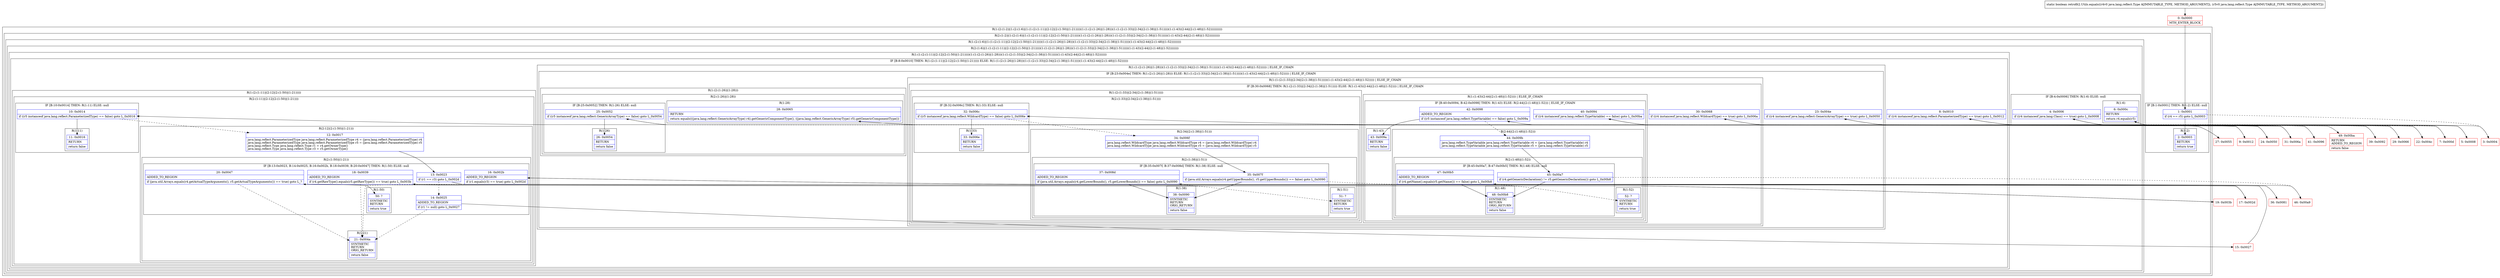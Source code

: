 digraph "CFG forretrofit2.Utils.equals(Ljava\/lang\/reflect\/Type;Ljava\/lang\/reflect\/Type;)Z" {
subgraph cluster_Region_53311596 {
label = "R(1:(2:(1:2)|(1:(2:(1:6)|(1:(1:(2:(1:11)|(2:12|(2:(1:50)|(1:21)))))(1:(1:(2:(1:26)|(1:28)))(1:(1:(2:(1:33)|(2:34|(2:(1:38)|(1:51)))))(1:(1:43)(2:44|(2:(1:48)|(1:52)))))))))))";
node [shape=record,color=blue];
subgraph cluster_Region_1671777976 {
label = "R(2:(1:2)|(1:(2:(1:6)|(1:(1:(2:(1:11)|(2:12|(2:(1:50)|(1:21)))))(1:(1:(2:(1:26)|(1:28)))(1:(1:(2:(1:33)|(2:34|(2:(1:38)|(1:51)))))(1:(1:43)(2:44|(2:(1:48)|(1:52))))))))))";
node [shape=record,color=blue];
subgraph cluster_IfRegion_522321920 {
label = "IF [B:1:0x0001] THEN: R(1:2) ELSE: null";
node [shape=record,color=blue];
Node_1 [shape=record,label="{1\:\ 0x0001|if (r4 == r5) goto L_0x0003\l}"];
subgraph cluster_Region_769197031 {
label = "R(1:2)";
node [shape=record,color=blue];
Node_2 [shape=record,label="{2\:\ 0x0003|RETURN\l|return true\l}"];
}
}
subgraph cluster_Region_1163915304 {
label = "R(1:(2:(1:6)|(1:(1:(2:(1:11)|(2:12|(2:(1:50)|(1:21)))))(1:(1:(2:(1:26)|(1:28)))(1:(1:(2:(1:33)|(2:34|(2:(1:38)|(1:51)))))(1:(1:43)(2:44|(2:(1:48)|(1:52)))))))))";
node [shape=record,color=blue];
subgraph cluster_Region_214345397 {
label = "R(2:(1:6)|(1:(1:(2:(1:11)|(2:12|(2:(1:50)|(1:21)))))(1:(1:(2:(1:26)|(1:28)))(1:(1:(2:(1:33)|(2:34|(2:(1:38)|(1:51)))))(1:(1:43)(2:44|(2:(1:48)|(1:52))))))))";
node [shape=record,color=blue];
subgraph cluster_IfRegion_57378093 {
label = "IF [B:4:0x0006] THEN: R(1:6) ELSE: null";
node [shape=record,color=blue];
Node_4 [shape=record,label="{4\:\ 0x0006|if ((r4 instanceof java.lang.Class) == true) goto L_0x0008\l}"];
subgraph cluster_Region_1716021404 {
label = "R(1:6)";
node [shape=record,color=blue];
Node_6 [shape=record,label="{6\:\ 0x000c|RETURN\l|return r4.equals(r5)\l}"];
}
}
subgraph cluster_Region_1546390221 {
label = "R(1:(1:(2:(1:11)|(2:12|(2:(1:50)|(1:21)))))(1:(1:(2:(1:26)|(1:28)))(1:(1:(2:(1:33)|(2:34|(2:(1:38)|(1:51)))))(1:(1:43)(2:44|(2:(1:48)|(1:52)))))))";
node [shape=record,color=blue];
subgraph cluster_IfRegion_1709632755 {
label = "IF [B:8:0x0010] THEN: R(1:(2:(1:11)|(2:12|(2:(1:50)|(1:21))))) ELSE: R(1:(1:(2:(1:26)|(1:28)))(1:(1:(2:(1:33)|(2:34|(2:(1:38)|(1:51)))))(1:(1:43)(2:44|(2:(1:48)|(1:52))))))";
node [shape=record,color=blue];
Node_8 [shape=record,label="{8\:\ 0x0010|if ((r4 instanceof java.lang.reflect.ParameterizedType) == true) goto L_0x0012\l}"];
subgraph cluster_Region_981163919 {
label = "R(1:(2:(1:11)|(2:12|(2:(1:50)|(1:21)))))";
node [shape=record,color=blue];
subgraph cluster_Region_525524180 {
label = "R(2:(1:11)|(2:12|(2:(1:50)|(1:21))))";
node [shape=record,color=blue];
subgraph cluster_IfRegion_596952977 {
label = "IF [B:10:0x0014] THEN: R(1:11) ELSE: null";
node [shape=record,color=blue];
Node_10 [shape=record,label="{10\:\ 0x0014|if ((r5 instanceof java.lang.reflect.ParameterizedType) == false) goto L_0x0016\l}"];
subgraph cluster_Region_1908876900 {
label = "R(1:11)";
node [shape=record,color=blue];
Node_11 [shape=record,label="{11\:\ 0x0016|RETURN\l|return false\l}"];
}
}
subgraph cluster_Region_822988723 {
label = "R(2:12|(2:(1:50)|(1:21)))";
node [shape=record,color=blue];
Node_12 [shape=record,label="{12\:\ 0x0017|java.lang.reflect.ParameterizedType java.lang.reflect.ParameterizedType r4 = (java.lang.reflect.ParameterizedType) r4\ljava.lang.reflect.ParameterizedType java.lang.reflect.ParameterizedType r5 = (java.lang.reflect.ParameterizedType) r5\ljava.lang.reflect.Type java.lang.reflect.Type r1 = r4.getOwnerType()\ljava.lang.reflect.Type java.lang.reflect.Type r3 = r5.getOwnerType()\l}"];
subgraph cluster_Region_295733492 {
label = "R(2:(1:50)|(1:21))";
node [shape=record,color=blue];
subgraph cluster_IfRegion_1371484233 {
label = "IF [B:13:0x0023, B:14:0x0025, B:16:0x002b, B:18:0x0039, B:20:0x0047] THEN: R(1:50) ELSE: null";
node [shape=record,color=blue];
Node_13 [shape=record,label="{13\:\ 0x0023|if (r1 == r3) goto L_0x002d\l}"];
Node_14 [shape=record,label="{14\:\ 0x0025|ADDED_TO_REGION\l|if (r1 != null) goto L_0x0027\l}"];
Node_16 [shape=record,label="{16\:\ 0x002b|ADDED_TO_REGION\l|if (r1.equals(r3) == true) goto L_0x002d\l}"];
Node_18 [shape=record,label="{18\:\ 0x0039|ADDED_TO_REGION\l|if (r4.getRawType().equals(r5.getRawType()) == true) goto L_0x003b\l}"];
Node_20 [shape=record,label="{20\:\ 0x0047|ADDED_TO_REGION\l|if (java.util.Arrays.equals(r4.getActualTypeArguments(), r5.getActualTypeArguments()) == true) goto L_?\l}"];
subgraph cluster_Region_412963432 {
label = "R(1:50)";
node [shape=record,color=blue];
Node_50 [shape=record,label="{50\:\ ?|SYNTHETIC\lRETURN\l|return true\l}"];
}
}
subgraph cluster_Region_489731749 {
label = "R(1:21)";
node [shape=record,color=blue];
Node_21 [shape=record,label="{21\:\ 0x004a|SYNTHETIC\lRETURN\lORIG_RETURN\l|return false\l}"];
}
}
}
}
}
subgraph cluster_Region_1435256673 {
label = "R(1:(1:(2:(1:26)|(1:28)))(1:(1:(2:(1:33)|(2:34|(2:(1:38)|(1:51)))))(1:(1:43)(2:44|(2:(1:48)|(1:52)))))) | ELSE_IF_CHAIN\l";
node [shape=record,color=blue];
subgraph cluster_IfRegion_1090421260 {
label = "IF [B:23:0x004e] THEN: R(1:(2:(1:26)|(1:28))) ELSE: R(1:(1:(2:(1:33)|(2:34|(2:(1:38)|(1:51)))))(1:(1:43)(2:44|(2:(1:48)|(1:52))))) | ELSE_IF_CHAIN\l";
node [shape=record,color=blue];
Node_23 [shape=record,label="{23\:\ 0x004e|if ((r4 instanceof java.lang.reflect.GenericArrayType) == true) goto L_0x0050\l}"];
subgraph cluster_Region_839026281 {
label = "R(1:(2:(1:26)|(1:28)))";
node [shape=record,color=blue];
subgraph cluster_Region_706714386 {
label = "R(2:(1:26)|(1:28))";
node [shape=record,color=blue];
subgraph cluster_IfRegion_496989823 {
label = "IF [B:25:0x0052] THEN: R(1:26) ELSE: null";
node [shape=record,color=blue];
Node_25 [shape=record,label="{25\:\ 0x0052|if ((r5 instanceof java.lang.reflect.GenericArrayType) == false) goto L_0x0054\l}"];
subgraph cluster_Region_692414754 {
label = "R(1:26)";
node [shape=record,color=blue];
Node_26 [shape=record,label="{26\:\ 0x0054|RETURN\l|return false\l}"];
}
}
subgraph cluster_Region_257065901 {
label = "R(1:28)";
node [shape=record,color=blue];
Node_28 [shape=record,label="{28\:\ 0x0065|RETURN\l|return equals(((java.lang.reflect.GenericArrayType) r4).getGenericComponentType(), ((java.lang.reflect.GenericArrayType) r5).getGenericComponentType())\l}"];
}
}
}
subgraph cluster_Region_1505975902 {
label = "R(1:(1:(2:(1:33)|(2:34|(2:(1:38)|(1:51)))))(1:(1:43)(2:44|(2:(1:48)|(1:52))))) | ELSE_IF_CHAIN\l";
node [shape=record,color=blue];
subgraph cluster_IfRegion_1066002327 {
label = "IF [B:30:0x0068] THEN: R(1:(2:(1:33)|(2:34|(2:(1:38)|(1:51))))) ELSE: R(1:(1:43)(2:44|(2:(1:48)|(1:52)))) | ELSE_IF_CHAIN\l";
node [shape=record,color=blue];
Node_30 [shape=record,label="{30\:\ 0x0068|if ((r4 instanceof java.lang.reflect.WildcardType) == true) goto L_0x006a\l}"];
subgraph cluster_Region_1023903037 {
label = "R(1:(2:(1:33)|(2:34|(2:(1:38)|(1:51)))))";
node [shape=record,color=blue];
subgraph cluster_Region_642983643 {
label = "R(2:(1:33)|(2:34|(2:(1:38)|(1:51))))";
node [shape=record,color=blue];
subgraph cluster_IfRegion_1705098721 {
label = "IF [B:32:0x006c] THEN: R(1:33) ELSE: null";
node [shape=record,color=blue];
Node_32 [shape=record,label="{32\:\ 0x006c|if ((r5 instanceof java.lang.reflect.WildcardType) == false) goto L_0x006e\l}"];
subgraph cluster_Region_367283101 {
label = "R(1:33)";
node [shape=record,color=blue];
Node_33 [shape=record,label="{33\:\ 0x006e|RETURN\l|return false\l}"];
}
}
subgraph cluster_Region_375549500 {
label = "R(2:34|(2:(1:38)|(1:51)))";
node [shape=record,color=blue];
Node_34 [shape=record,label="{34\:\ 0x006f|java.lang.reflect.WildcardType java.lang.reflect.WildcardType r4 = (java.lang.reflect.WildcardType) r4\ljava.lang.reflect.WildcardType java.lang.reflect.WildcardType r5 = (java.lang.reflect.WildcardType) r5\l}"];
subgraph cluster_Region_348850801 {
label = "R(2:(1:38)|(1:51))";
node [shape=record,color=blue];
subgraph cluster_IfRegion_53403719 {
label = "IF [B:35:0x007f, B:37:0x008d] THEN: R(1:38) ELSE: null";
node [shape=record,color=blue];
Node_35 [shape=record,label="{35\:\ 0x007f|if (java.util.Arrays.equals(r4.getUpperBounds(), r5.getUpperBounds()) == false) goto L_0x0090\l}"];
Node_37 [shape=record,label="{37\:\ 0x008d|ADDED_TO_REGION\l|if (java.util.Arrays.equals(r4.getLowerBounds(), r5.getLowerBounds()) == false) goto L_0x0090\l}"];
subgraph cluster_Region_722572237 {
label = "R(1:38)";
node [shape=record,color=blue];
Node_38 [shape=record,label="{38\:\ 0x0090|SYNTHETIC\lRETURN\lORIG_RETURN\l|return false\l}"];
}
}
subgraph cluster_Region_1136098811 {
label = "R(1:51)";
node [shape=record,color=blue];
Node_51 [shape=record,label="{51\:\ ?|SYNTHETIC\lRETURN\l|return true\l}"];
}
}
}
}
}
subgraph cluster_Region_1949855411 {
label = "R(1:(1:43)(2:44|(2:(1:48)|(1:52)))) | ELSE_IF_CHAIN\l";
node [shape=record,color=blue];
subgraph cluster_IfRegion_955022023 {
label = "IF [B:40:0x0094, B:42:0x0098] THEN: R(1:43) ELSE: R(2:44|(2:(1:48)|(1:52))) | ELSE_IF_CHAIN\l";
node [shape=record,color=blue];
Node_40 [shape=record,label="{40\:\ 0x0094|if ((r4 instanceof java.lang.reflect.TypeVariable) == false) goto L_0x00ba\l}"];
Node_42 [shape=record,label="{42\:\ 0x0098|ADDED_TO_REGION\l|if ((r5 instanceof java.lang.reflect.TypeVariable) == false) goto L_0x009a\l}"];
subgraph cluster_Region_524552684 {
label = "R(1:43)";
node [shape=record,color=blue];
Node_43 [shape=record,label="{43\:\ 0x009a|RETURN\l|return false\l}"];
}
subgraph cluster_Region_807425599 {
label = "R(2:44|(2:(1:48)|(1:52)))";
node [shape=record,color=blue];
Node_44 [shape=record,label="{44\:\ 0x009b|java.lang.reflect.TypeVariable java.lang.reflect.TypeVariable r4 = (java.lang.reflect.TypeVariable) r4\ljava.lang.reflect.TypeVariable java.lang.reflect.TypeVariable r5 = (java.lang.reflect.TypeVariable) r5\l}"];
subgraph cluster_Region_1743058778 {
label = "R(2:(1:48)|(1:52))";
node [shape=record,color=blue];
subgraph cluster_IfRegion_688466800 {
label = "IF [B:45:0x00a7, B:47:0x00b5] THEN: R(1:48) ELSE: null";
node [shape=record,color=blue];
Node_45 [shape=record,label="{45\:\ 0x00a7|if (r4.getGenericDeclaration() != r5.getGenericDeclaration()) goto L_0x00b8\l}"];
Node_47 [shape=record,label="{47\:\ 0x00b5|ADDED_TO_REGION\l|if (r4.getName().equals(r5.getName()) == false) goto L_0x00b8\l}"];
subgraph cluster_Region_1344164067 {
label = "R(1:48)";
node [shape=record,color=blue];
Node_48 [shape=record,label="{48\:\ 0x00b8|SYNTHETIC\lRETURN\lORIG_RETURN\l|return false\l}"];
}
}
subgraph cluster_Region_192881253 {
label = "R(1:52)";
node [shape=record,color=blue];
Node_52 [shape=record,label="{52\:\ ?|SYNTHETIC\lRETURN\l|return true\l}"];
}
}
}
}
}
}
}
}
}
}
}
}
}
}
}
Node_0 [shape=record,color=red,label="{0\:\ 0x0000|MTH_ENTER_BLOCK\l}"];
Node_3 [shape=record,color=red,label="{3\:\ 0x0004}"];
Node_5 [shape=record,color=red,label="{5\:\ 0x0008}"];
Node_7 [shape=record,color=red,label="{7\:\ 0x000d}"];
Node_9 [shape=record,color=red,label="{9\:\ 0x0012}"];
Node_15 [shape=record,color=red,label="{15\:\ 0x0027}"];
Node_17 [shape=record,color=red,label="{17\:\ 0x002d}"];
Node_19 [shape=record,color=red,label="{19\:\ 0x003b}"];
Node_22 [shape=record,color=red,label="{22\:\ 0x004c}"];
Node_24 [shape=record,color=red,label="{24\:\ 0x0050}"];
Node_27 [shape=record,color=red,label="{27\:\ 0x0055}"];
Node_29 [shape=record,color=red,label="{29\:\ 0x0066}"];
Node_31 [shape=record,color=red,label="{31\:\ 0x006a}"];
Node_36 [shape=record,color=red,label="{36\:\ 0x0081}"];
Node_39 [shape=record,color=red,label="{39\:\ 0x0092}"];
Node_41 [shape=record,color=red,label="{41\:\ 0x0096}"];
Node_46 [shape=record,color=red,label="{46\:\ 0x00a9}"];
Node_49 [shape=record,color=red,label="{49\:\ 0x00ba|RETURN\lADDED_TO_REGION\l|return false\l}"];
MethodNode[shape=record,label="{static boolean retrofit2.Utils.equals((r4v0 java.lang.reflect.Type A[IMMUTABLE_TYPE, METHOD_ARGUMENT]), (r5v0 java.lang.reflect.Type A[IMMUTABLE_TYPE, METHOD_ARGUMENT])) }"];
MethodNode -> Node_0;
Node_1 -> Node_2;
Node_1 -> Node_3[style=dashed];
Node_4 -> Node_5;
Node_4 -> Node_7[style=dashed];
Node_8 -> Node_9;
Node_8 -> Node_22[style=dashed];
Node_10 -> Node_11;
Node_10 -> Node_12[style=dashed];
Node_12 -> Node_13;
Node_13 -> Node_14[style=dashed];
Node_13 -> Node_17;
Node_14 -> Node_15;
Node_14 -> Node_21[style=dashed];
Node_16 -> Node_17;
Node_16 -> Node_21[style=dashed];
Node_18 -> Node_19;
Node_18 -> Node_21[style=dashed];
Node_20 -> Node_21[style=dashed];
Node_20 -> Node_50;
Node_23 -> Node_24;
Node_23 -> Node_29[style=dashed];
Node_25 -> Node_26;
Node_25 -> Node_27[style=dashed];
Node_30 -> Node_31;
Node_30 -> Node_39[style=dashed];
Node_32 -> Node_33;
Node_32 -> Node_34[style=dashed];
Node_34 -> Node_35;
Node_35 -> Node_36[style=dashed];
Node_35 -> Node_38;
Node_37 -> Node_38;
Node_37 -> Node_51[style=dashed];
Node_40 -> Node_41[style=dashed];
Node_40 -> Node_49;
Node_42 -> Node_43;
Node_42 -> Node_44[style=dashed];
Node_44 -> Node_45;
Node_45 -> Node_46[style=dashed];
Node_45 -> Node_48;
Node_47 -> Node_48;
Node_47 -> Node_52[style=dashed];
Node_0 -> Node_1;
Node_3 -> Node_4;
Node_5 -> Node_6;
Node_7 -> Node_8;
Node_9 -> Node_10;
Node_15 -> Node_16;
Node_17 -> Node_18;
Node_19 -> Node_20;
Node_22 -> Node_23;
Node_24 -> Node_25;
Node_27 -> Node_28;
Node_29 -> Node_30;
Node_31 -> Node_32;
Node_36 -> Node_37;
Node_39 -> Node_40;
Node_41 -> Node_42;
Node_46 -> Node_47;
}

